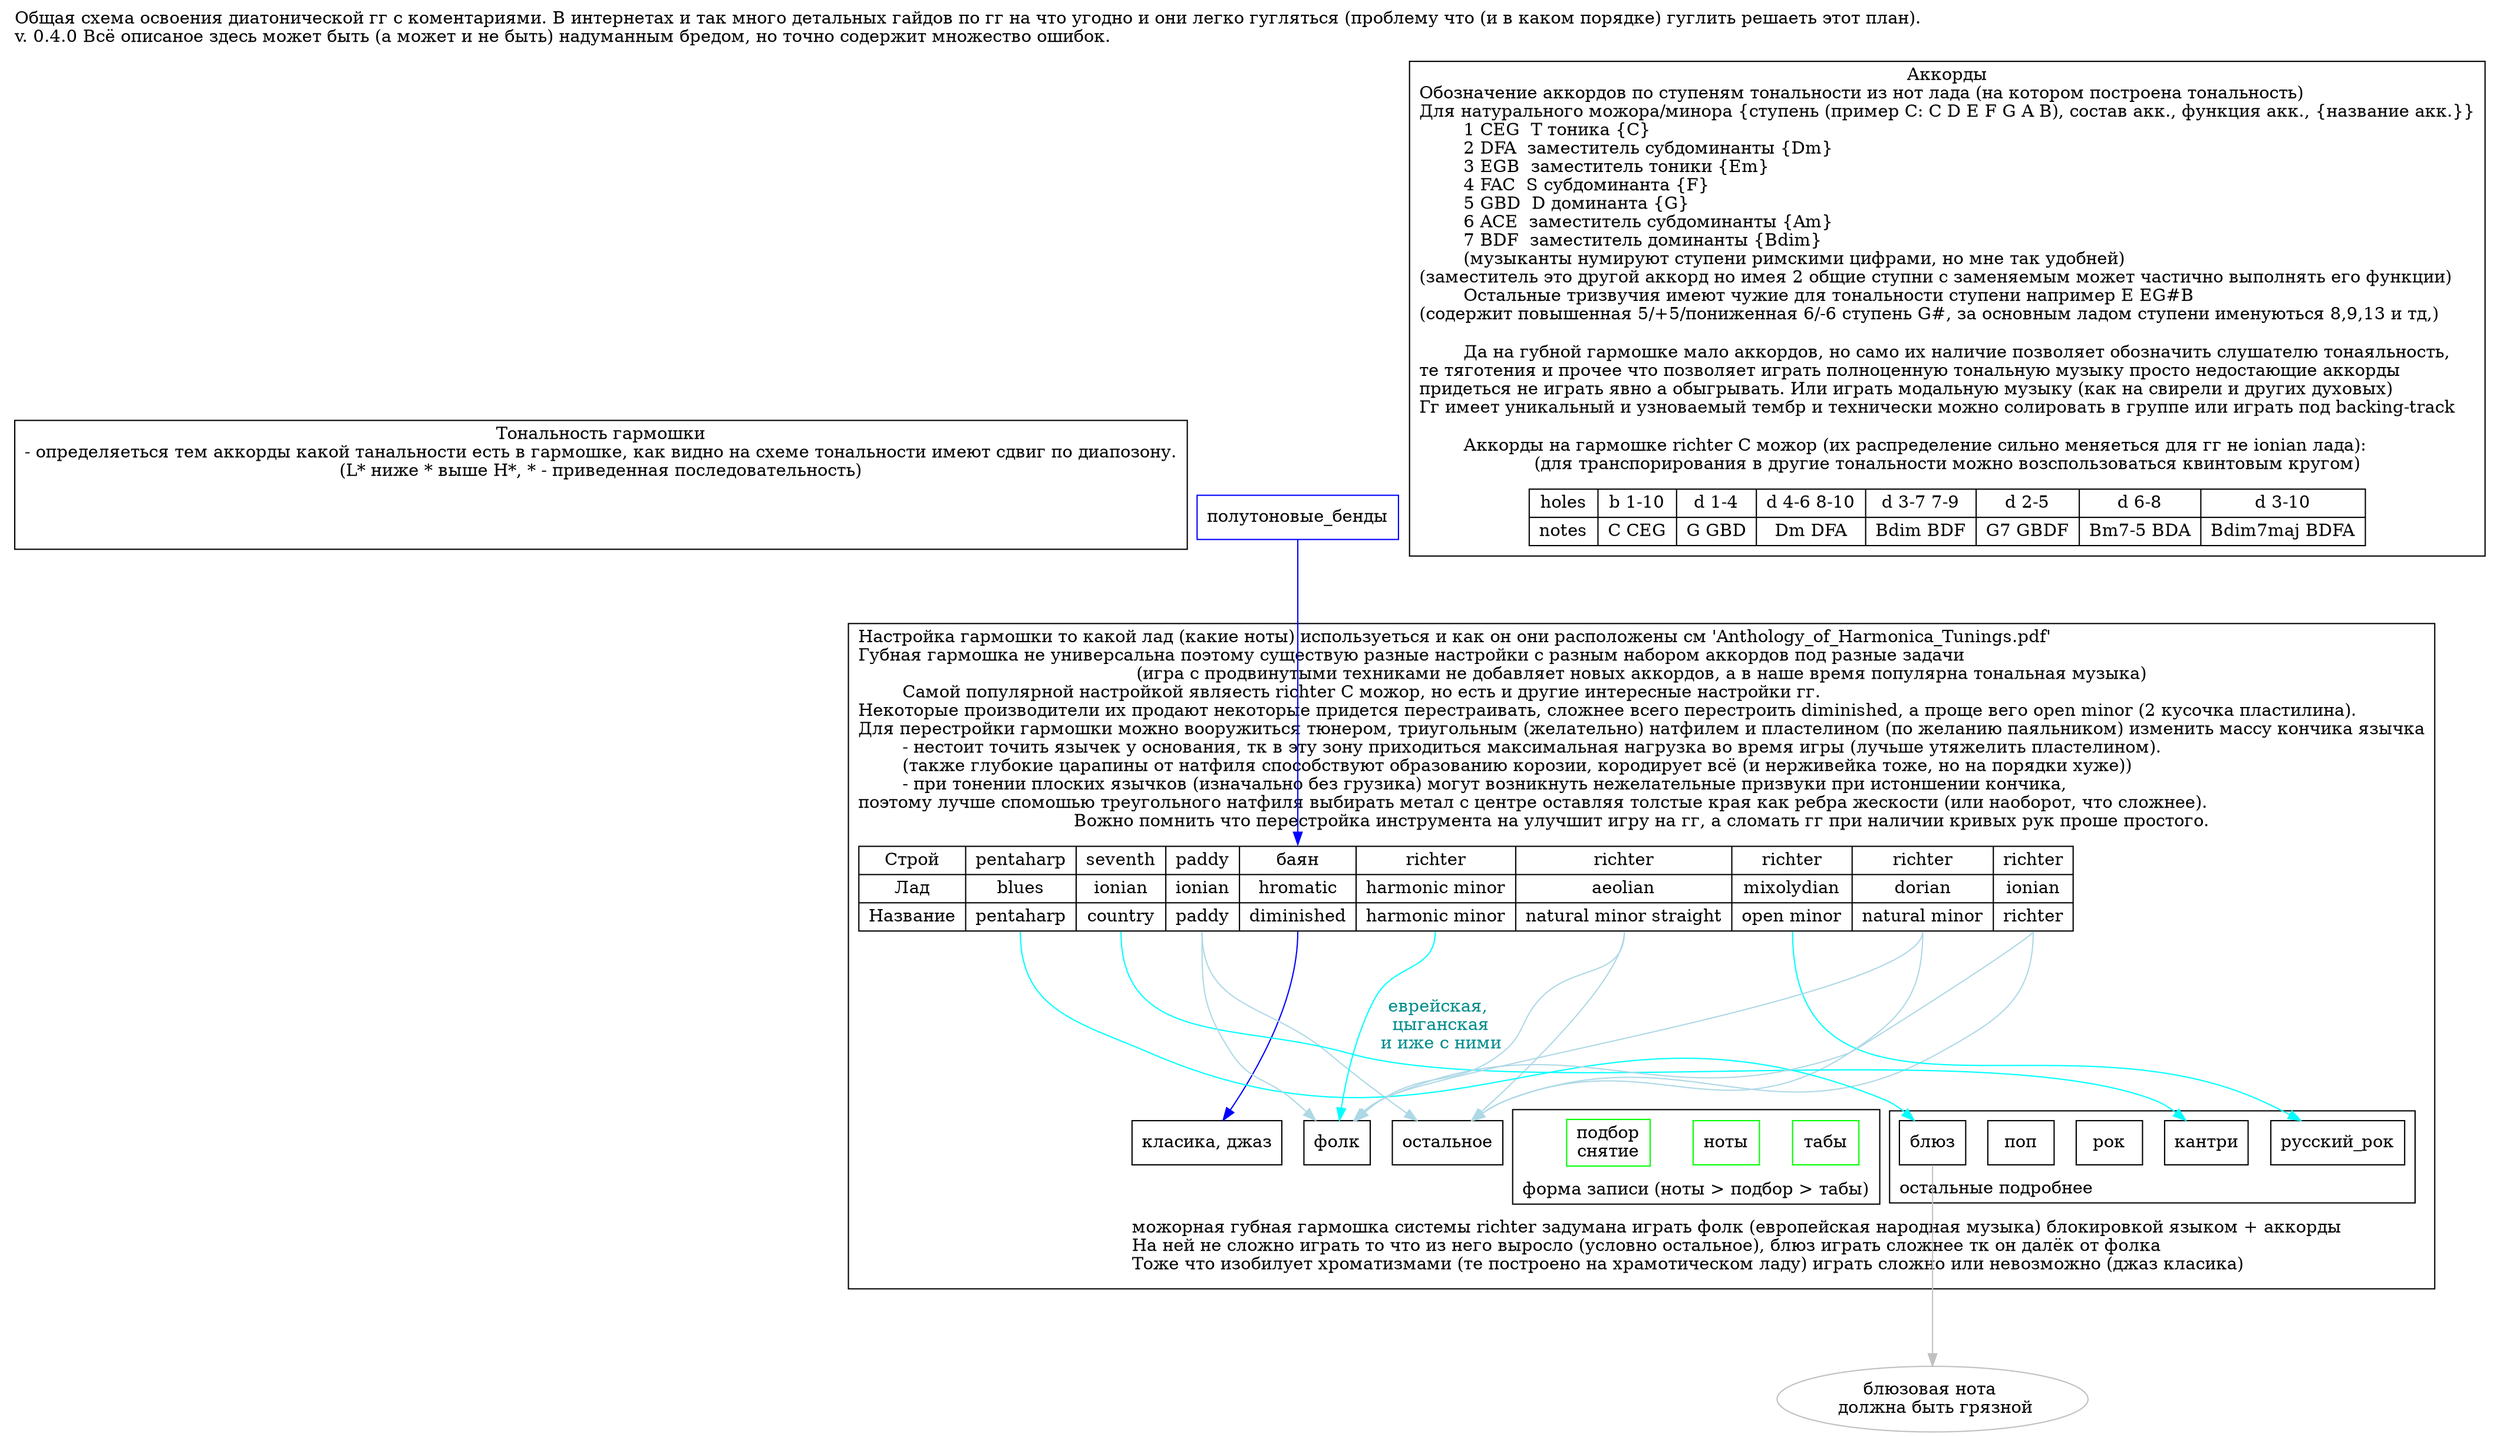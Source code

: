 /* Кратко о диатонической губной гармошке v0.3.0 Попытка обобщения и систематизации данных о диатоники системы Рихтера
	2023 АнониmныйM
Сделано с помошью graphviz
*/

digraph H { comment="если не указан источник то или украл или личный опыт прикрепленные источники: 
и0 'План самостоятельного занятия' 'из t.me/harmonicaru_chat'
и1 'Anthology_of_Harmonica_Tunings.pdf' 'Борода на харпе, в контакте'
"
cluster=true
layout=dot
labelloc=t
labeljust=l
nojustify=true
rankdir=TB
ranksep="1.5"
node[shape=box]
edge[color=gray]

label="Общая схема освоения диатонической гг с коментариями. В интернетах и так много детальных гайдов по гг на что угодно и они легко гугляться (проблему что (и в каком порядке) гуглить решаеть этот план).\l\
v. 0.4.0 Всё описаное здесь может быть (а может и не быть) надуманным бредом, но точно содержит множество ошибок.\l"
/*--------------------------------------------------------------------------------*/
/* гармошка специфичная теория */
	{label="Тональность гармошки
- определяеться тем аккорды какой танальности есть в гармошке, как видно на схеме тональности имеют сдвиг по диапозону.\l\
(L* ниже * выше H*, * - приведенная последовательность)"
		ключи [image="harp-keys.png" shape=none label=""] }
	{label="Настройка гармошки то какой лад (какие ноты) используеться и как он они расположены см 'Anthology_of_Harmonica_Tunings.pdf'\l\
Губная гармошка не универсальна поэтому существую разные настройки с разным набором аккордов под разные задачи \l\
(игра с продвинутыми техниками не добавляет новых аккордов, а в наше время популярна тональная музыка)
	Самой популярной настройкой являесть richter C можор, но есть и другие интересные настройки гг.\l\
Некоторые производители их продают некоторые придется перестраивать, сложнее всего перестроить diminished, а проще вего open minor (2 кусочка пластилина).\l\
Для перестройки гармошки можно вооружиться тюнером, триугольным (желательно) натфилем и пластелином (по желанию паяльником) изменить массу кончика язычка\l\
	- нестоит точить язычек у основания, тк в эту зону приходиться максимальная нагрузка во время игры (лучьше утяжелить пластелином).\l\
	(также глубокие царапины от натфиля способствуют образованию корозии, кородирует всё (и нерживейка тоже, но на порядки хуже))\l\
	- при тонении плоских язычков (изначально без грузика) могут возникнуть нежелательные призвуки при истоншении кончика,\l\
поэтому лучше спомошью треугольного натфиля выбирать метал с центре оставляя толстые края как ребра жескости (или наоборот, что сложнее).\l\
Вожно помнить что перестройка инструмента на улучшит игру на гг, а сломать гг при наличии кривых рук проше простого."
		настройка [shape=record label="
{Строй|Лад|Название}
|{pentaharp|blues|<penta>pentaharp}
|{seventh|ionian|<sev>country}
|{paddy|ionian|<paddy>paddy}
|{<dimup>баян|hromatic|<dim>diminished}
|{richter|harmonic minor|<harmonicM>harmonic minor}
|{richter|aeolian|<naturalMstraight>natural minor straight}
|{richter|mixolydian|<openM>open minor}
|{richter|dorian|<naturalM>natural minor}
|{richter|ionian|<richter>richter}
" comment="и1"]
		{color=white labelloc=b label="можорная губная гармошка системы richter задумана играть фолк (европейская народная музыка) блокировкой языком + аккорды\l\
На ней не сложно играть то что из него выросло (условно остальное), блюз играть сложнее тк он далёк от фолка\l\
Тоже что изобилует хроматизмами (те построено на храмотическом ладу) играть сложно или невозможно (джаз класика)\l\
"
			хроматизмы [label="класика, джаз"]
			остальное 
			{color=black label="остальные подробнее" русский_рок кантри рок поп блюз }
			{color=black label="форма записи (ноты > подбор > табы)" node[color="green"] табы ноты подбор [label="подбор\lснятие"]}
			фолк }
	}

	{label="Аккорды
Обозначение аккордов по ступеням тональности из нот лада (на котором построена тональность)\l\
Для натурального можора/минора {ступень (пример C: C D E F G A B), состав акк., функция акк., {название акк.}}\l\
	1 CEG  T тоника {C}\l\
	2 DFA  заместитель субдоминанты {Dm}\l\
	3 EGB  заместитель тоники {Em}\l\
	4 FAC  S субдоминанта {F}\l\
	5 GBD  D доминанта {G}\l\
	6 ACE  заместитель субдоминанты {Am}\l\
	7 BDF  заместитель доминанты {Bdim}\l\
	(музыканты нумируют ступени римскими цифрами, но мне так удобней)\l\
(заместитель это другой аккорд но имея 2 общие ступни с заменяемым может частично выполнять его функции)\l\
	Остальные тризвучия имеют чужие для тональности ступени например E EG#B \l\
(содержит повышенная 5/+5/пониженная 6/-6 ступень G#, за основным ладом ступени именуються 8,9,13 и тд,)\l\

	Да на губной гармошке мало аккордов, но само их наличие позволяет обозначить слушателю тонаяльность,\l\
те тяготения и прочее что позволяет играть полноценную тональную музыку просто недостающие аккорды\l\
придеться не играть явно а обыгрывать. Или играть модальную музыку (как на свирели и других духовых)\l\
Гг имеет уникальный и узноваемый тембр и технически можно солировать в группе или играть под backing-track\l\

	Аккорды на гармошке richter C можор (их распределение сильно меняеться для гг не ionian лада):\l\
(для транспорирования в другие тональности можно возспользоваться квинтовым кругом)
"
		аккордыС [shape=record label="{holes|notes}
|{b 1-10|C CEG}
|{d 1-4|G GBD}
|{d 4-6 8-10|Dm DFA}
|{d 3-7 7-9|Bdim BDF}
|{d 2-5|G7 GBDF}
|{d 6-8|Bm7-5 BDA}
|{d 3-10|Bdim7maj BDFA}
"]
}
	{cluster=false
		{node[color=blue] edge[color=cyan fontcolor=darkcyan] // настройки инструмента 
			полутоновые_бенды -> настройка:dimup [color=blue]
			настройка:dim -> хроматизмы [color=blue]
			настройка:penta -> блюз 
			настройка:sev -> кантри 
			настройка:openM -> русский_рок 
			настройка:harmonicM -> фолк [label="еврейская,\n цыганская\n и иже с ними"]

			настройка:richter -> {фолк остальное} [color=lightblue]
			настройка:naturalMstraight -> {фолк остальное} [color=lightblue]
			настройка:paddy -> {фолк остальное} [color=lightblue]
			настройка:naturalM -> {фолк остальное} [color=lightblue]
		}
		{node[color=gray shape=""] edge[color=gray] // комменты
			блюзовая_нота [label="блюзовая нота \n должна быть грязной"]
			блюз -> блюзовая_нота
		}
	}
}
